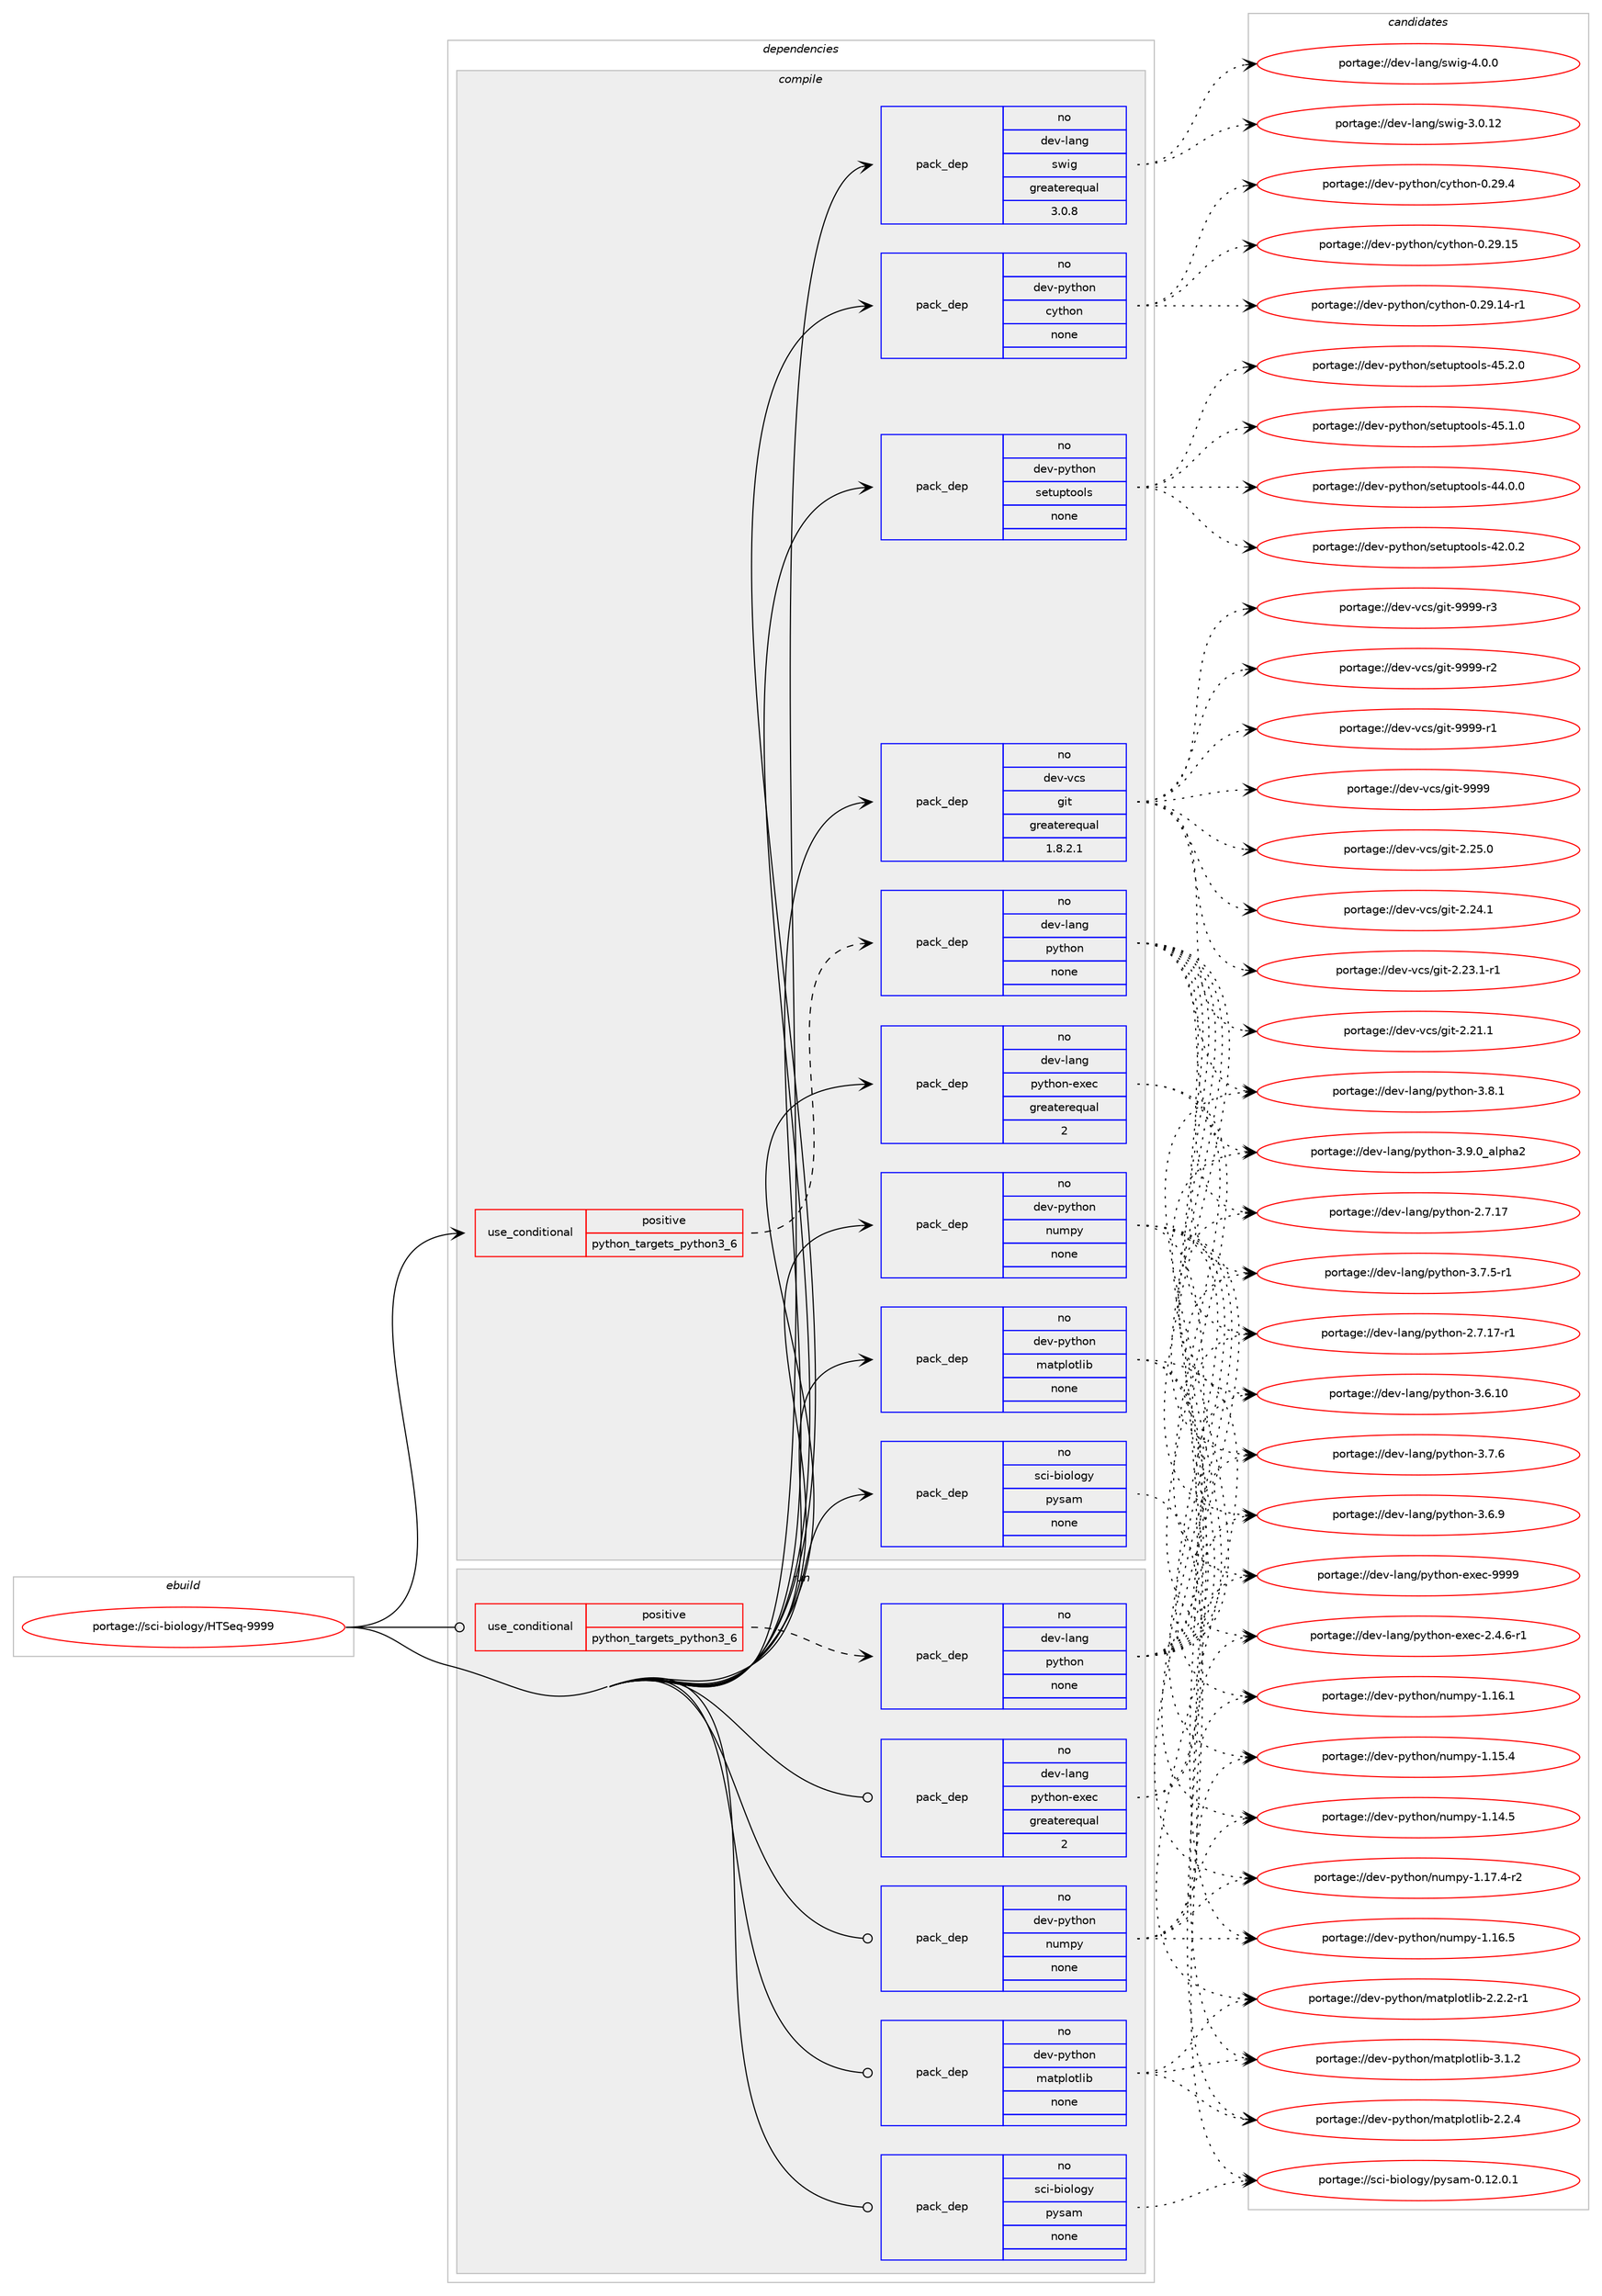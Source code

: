 digraph prolog {

# *************
# Graph options
# *************

newrank=true;
concentrate=true;
compound=true;
graph [rankdir=LR,fontname=Helvetica,fontsize=10,ranksep=1.5];#, ranksep=2.5, nodesep=0.2];
edge  [arrowhead=vee];
node  [fontname=Helvetica,fontsize=10];

# **********
# The ebuild
# **********

subgraph cluster_leftcol {
color=gray;
rank=same;
label=<<i>ebuild</i>>;
id [label="portage://sci-biology/HTSeq-9999", color=red, width=4, href="../sci-biology/HTSeq-9999.svg"];
}

# ****************
# The dependencies
# ****************

subgraph cluster_midcol {
color=gray;
label=<<i>dependencies</i>>;
subgraph cluster_compile {
fillcolor="#eeeeee";
style=filled;
label=<<i>compile</i>>;
subgraph cond20614 {
dependency102226 [label=<<TABLE BORDER="0" CELLBORDER="1" CELLSPACING="0" CELLPADDING="4"><TR><TD ROWSPAN="3" CELLPADDING="10">use_conditional</TD></TR><TR><TD>positive</TD></TR><TR><TD>python_targets_python3_6</TD></TR></TABLE>>, shape=none, color=red];
subgraph pack79842 {
dependency102227 [label=<<TABLE BORDER="0" CELLBORDER="1" CELLSPACING="0" CELLPADDING="4" WIDTH="220"><TR><TD ROWSPAN="6" CELLPADDING="30">pack_dep</TD></TR><TR><TD WIDTH="110">no</TD></TR><TR><TD>dev-lang</TD></TR><TR><TD>python</TD></TR><TR><TD>none</TD></TR><TR><TD></TD></TR></TABLE>>, shape=none, color=blue];
}
dependency102226:e -> dependency102227:w [weight=20,style="dashed",arrowhead="vee"];
}
id:e -> dependency102226:w [weight=20,style="solid",arrowhead="vee"];
subgraph pack79843 {
dependency102228 [label=<<TABLE BORDER="0" CELLBORDER="1" CELLSPACING="0" CELLPADDING="4" WIDTH="220"><TR><TD ROWSPAN="6" CELLPADDING="30">pack_dep</TD></TR><TR><TD WIDTH="110">no</TD></TR><TR><TD>dev-lang</TD></TR><TR><TD>python-exec</TD></TR><TR><TD>greaterequal</TD></TR><TR><TD>2</TD></TR></TABLE>>, shape=none, color=blue];
}
id:e -> dependency102228:w [weight=20,style="solid",arrowhead="vee"];
subgraph pack79844 {
dependency102229 [label=<<TABLE BORDER="0" CELLBORDER="1" CELLSPACING="0" CELLPADDING="4" WIDTH="220"><TR><TD ROWSPAN="6" CELLPADDING="30">pack_dep</TD></TR><TR><TD WIDTH="110">no</TD></TR><TR><TD>dev-lang</TD></TR><TR><TD>swig</TD></TR><TR><TD>greaterequal</TD></TR><TR><TD>3.0.8</TD></TR></TABLE>>, shape=none, color=blue];
}
id:e -> dependency102229:w [weight=20,style="solid",arrowhead="vee"];
subgraph pack79845 {
dependency102230 [label=<<TABLE BORDER="0" CELLBORDER="1" CELLSPACING="0" CELLPADDING="4" WIDTH="220"><TR><TD ROWSPAN="6" CELLPADDING="30">pack_dep</TD></TR><TR><TD WIDTH="110">no</TD></TR><TR><TD>dev-python</TD></TR><TR><TD>cython</TD></TR><TR><TD>none</TD></TR><TR><TD></TD></TR></TABLE>>, shape=none, color=blue];
}
id:e -> dependency102230:w [weight=20,style="solid",arrowhead="vee"];
subgraph pack79846 {
dependency102231 [label=<<TABLE BORDER="0" CELLBORDER="1" CELLSPACING="0" CELLPADDING="4" WIDTH="220"><TR><TD ROWSPAN="6" CELLPADDING="30">pack_dep</TD></TR><TR><TD WIDTH="110">no</TD></TR><TR><TD>dev-python</TD></TR><TR><TD>matplotlib</TD></TR><TR><TD>none</TD></TR><TR><TD></TD></TR></TABLE>>, shape=none, color=blue];
}
id:e -> dependency102231:w [weight=20,style="solid",arrowhead="vee"];
subgraph pack79847 {
dependency102232 [label=<<TABLE BORDER="0" CELLBORDER="1" CELLSPACING="0" CELLPADDING="4" WIDTH="220"><TR><TD ROWSPAN="6" CELLPADDING="30">pack_dep</TD></TR><TR><TD WIDTH="110">no</TD></TR><TR><TD>dev-python</TD></TR><TR><TD>numpy</TD></TR><TR><TD>none</TD></TR><TR><TD></TD></TR></TABLE>>, shape=none, color=blue];
}
id:e -> dependency102232:w [weight=20,style="solid",arrowhead="vee"];
subgraph pack79848 {
dependency102233 [label=<<TABLE BORDER="0" CELLBORDER="1" CELLSPACING="0" CELLPADDING="4" WIDTH="220"><TR><TD ROWSPAN="6" CELLPADDING="30">pack_dep</TD></TR><TR><TD WIDTH="110">no</TD></TR><TR><TD>dev-python</TD></TR><TR><TD>setuptools</TD></TR><TR><TD>none</TD></TR><TR><TD></TD></TR></TABLE>>, shape=none, color=blue];
}
id:e -> dependency102233:w [weight=20,style="solid",arrowhead="vee"];
subgraph pack79849 {
dependency102234 [label=<<TABLE BORDER="0" CELLBORDER="1" CELLSPACING="0" CELLPADDING="4" WIDTH="220"><TR><TD ROWSPAN="6" CELLPADDING="30">pack_dep</TD></TR><TR><TD WIDTH="110">no</TD></TR><TR><TD>dev-vcs</TD></TR><TR><TD>git</TD></TR><TR><TD>greaterequal</TD></TR><TR><TD>1.8.2.1</TD></TR></TABLE>>, shape=none, color=blue];
}
id:e -> dependency102234:w [weight=20,style="solid",arrowhead="vee"];
subgraph pack79850 {
dependency102235 [label=<<TABLE BORDER="0" CELLBORDER="1" CELLSPACING="0" CELLPADDING="4" WIDTH="220"><TR><TD ROWSPAN="6" CELLPADDING="30">pack_dep</TD></TR><TR><TD WIDTH="110">no</TD></TR><TR><TD>sci-biology</TD></TR><TR><TD>pysam</TD></TR><TR><TD>none</TD></TR><TR><TD></TD></TR></TABLE>>, shape=none, color=blue];
}
id:e -> dependency102235:w [weight=20,style="solid",arrowhead="vee"];
}
subgraph cluster_compileandrun {
fillcolor="#eeeeee";
style=filled;
label=<<i>compile and run</i>>;
}
subgraph cluster_run {
fillcolor="#eeeeee";
style=filled;
label=<<i>run</i>>;
subgraph cond20615 {
dependency102236 [label=<<TABLE BORDER="0" CELLBORDER="1" CELLSPACING="0" CELLPADDING="4"><TR><TD ROWSPAN="3" CELLPADDING="10">use_conditional</TD></TR><TR><TD>positive</TD></TR><TR><TD>python_targets_python3_6</TD></TR></TABLE>>, shape=none, color=red];
subgraph pack79851 {
dependency102237 [label=<<TABLE BORDER="0" CELLBORDER="1" CELLSPACING="0" CELLPADDING="4" WIDTH="220"><TR><TD ROWSPAN="6" CELLPADDING="30">pack_dep</TD></TR><TR><TD WIDTH="110">no</TD></TR><TR><TD>dev-lang</TD></TR><TR><TD>python</TD></TR><TR><TD>none</TD></TR><TR><TD></TD></TR></TABLE>>, shape=none, color=blue];
}
dependency102236:e -> dependency102237:w [weight=20,style="dashed",arrowhead="vee"];
}
id:e -> dependency102236:w [weight=20,style="solid",arrowhead="odot"];
subgraph pack79852 {
dependency102238 [label=<<TABLE BORDER="0" CELLBORDER="1" CELLSPACING="0" CELLPADDING="4" WIDTH="220"><TR><TD ROWSPAN="6" CELLPADDING="30">pack_dep</TD></TR><TR><TD WIDTH="110">no</TD></TR><TR><TD>dev-lang</TD></TR><TR><TD>python-exec</TD></TR><TR><TD>greaterequal</TD></TR><TR><TD>2</TD></TR></TABLE>>, shape=none, color=blue];
}
id:e -> dependency102238:w [weight=20,style="solid",arrowhead="odot"];
subgraph pack79853 {
dependency102239 [label=<<TABLE BORDER="0" CELLBORDER="1" CELLSPACING="0" CELLPADDING="4" WIDTH="220"><TR><TD ROWSPAN="6" CELLPADDING="30">pack_dep</TD></TR><TR><TD WIDTH="110">no</TD></TR><TR><TD>dev-python</TD></TR><TR><TD>matplotlib</TD></TR><TR><TD>none</TD></TR><TR><TD></TD></TR></TABLE>>, shape=none, color=blue];
}
id:e -> dependency102239:w [weight=20,style="solid",arrowhead="odot"];
subgraph pack79854 {
dependency102240 [label=<<TABLE BORDER="0" CELLBORDER="1" CELLSPACING="0" CELLPADDING="4" WIDTH="220"><TR><TD ROWSPAN="6" CELLPADDING="30">pack_dep</TD></TR><TR><TD WIDTH="110">no</TD></TR><TR><TD>dev-python</TD></TR><TR><TD>numpy</TD></TR><TR><TD>none</TD></TR><TR><TD></TD></TR></TABLE>>, shape=none, color=blue];
}
id:e -> dependency102240:w [weight=20,style="solid",arrowhead="odot"];
subgraph pack79855 {
dependency102241 [label=<<TABLE BORDER="0" CELLBORDER="1" CELLSPACING="0" CELLPADDING="4" WIDTH="220"><TR><TD ROWSPAN="6" CELLPADDING="30">pack_dep</TD></TR><TR><TD WIDTH="110">no</TD></TR><TR><TD>sci-biology</TD></TR><TR><TD>pysam</TD></TR><TR><TD>none</TD></TR><TR><TD></TD></TR></TABLE>>, shape=none, color=blue];
}
id:e -> dependency102241:w [weight=20,style="solid",arrowhead="odot"];
}
}

# **************
# The candidates
# **************

subgraph cluster_choices {
rank=same;
color=gray;
label=<<i>candidates</i>>;

subgraph choice79842 {
color=black;
nodesep=1;
choice10010111845108971101034711212111610411111045514657464895971081121049750 [label="portage://dev-lang/python-3.9.0_alpha2", color=red, width=4,href="../dev-lang/python-3.9.0_alpha2.svg"];
choice100101118451089711010347112121116104111110455146564649 [label="portage://dev-lang/python-3.8.1", color=red, width=4,href="../dev-lang/python-3.8.1.svg"];
choice100101118451089711010347112121116104111110455146554654 [label="portage://dev-lang/python-3.7.6", color=red, width=4,href="../dev-lang/python-3.7.6.svg"];
choice1001011184510897110103471121211161041111104551465546534511449 [label="portage://dev-lang/python-3.7.5-r1", color=red, width=4,href="../dev-lang/python-3.7.5-r1.svg"];
choice100101118451089711010347112121116104111110455146544657 [label="portage://dev-lang/python-3.6.9", color=red, width=4,href="../dev-lang/python-3.6.9.svg"];
choice10010111845108971101034711212111610411111045514654464948 [label="portage://dev-lang/python-3.6.10", color=red, width=4,href="../dev-lang/python-3.6.10.svg"];
choice100101118451089711010347112121116104111110455046554649554511449 [label="portage://dev-lang/python-2.7.17-r1", color=red, width=4,href="../dev-lang/python-2.7.17-r1.svg"];
choice10010111845108971101034711212111610411111045504655464955 [label="portage://dev-lang/python-2.7.17", color=red, width=4,href="../dev-lang/python-2.7.17.svg"];
dependency102227:e -> choice10010111845108971101034711212111610411111045514657464895971081121049750:w [style=dotted,weight="100"];
dependency102227:e -> choice100101118451089711010347112121116104111110455146564649:w [style=dotted,weight="100"];
dependency102227:e -> choice100101118451089711010347112121116104111110455146554654:w [style=dotted,weight="100"];
dependency102227:e -> choice1001011184510897110103471121211161041111104551465546534511449:w [style=dotted,weight="100"];
dependency102227:e -> choice100101118451089711010347112121116104111110455146544657:w [style=dotted,weight="100"];
dependency102227:e -> choice10010111845108971101034711212111610411111045514654464948:w [style=dotted,weight="100"];
dependency102227:e -> choice100101118451089711010347112121116104111110455046554649554511449:w [style=dotted,weight="100"];
dependency102227:e -> choice10010111845108971101034711212111610411111045504655464955:w [style=dotted,weight="100"];
}
subgraph choice79843 {
color=black;
nodesep=1;
choice10010111845108971101034711212111610411111045101120101994557575757 [label="portage://dev-lang/python-exec-9999", color=red, width=4,href="../dev-lang/python-exec-9999.svg"];
choice10010111845108971101034711212111610411111045101120101994550465246544511449 [label="portage://dev-lang/python-exec-2.4.6-r1", color=red, width=4,href="../dev-lang/python-exec-2.4.6-r1.svg"];
dependency102228:e -> choice10010111845108971101034711212111610411111045101120101994557575757:w [style=dotted,weight="100"];
dependency102228:e -> choice10010111845108971101034711212111610411111045101120101994550465246544511449:w [style=dotted,weight="100"];
}
subgraph choice79844 {
color=black;
nodesep=1;
choice100101118451089711010347115119105103455246484648 [label="portage://dev-lang/swig-4.0.0", color=red, width=4,href="../dev-lang/swig-4.0.0.svg"];
choice10010111845108971101034711511910510345514648464950 [label="portage://dev-lang/swig-3.0.12", color=red, width=4,href="../dev-lang/swig-3.0.12.svg"];
dependency102229:e -> choice100101118451089711010347115119105103455246484648:w [style=dotted,weight="100"];
dependency102229:e -> choice10010111845108971101034711511910510345514648464950:w [style=dotted,weight="100"];
}
subgraph choice79845 {
color=black;
nodesep=1;
choice10010111845112121116104111110479912111610411111045484650574652 [label="portage://dev-python/cython-0.29.4", color=red, width=4,href="../dev-python/cython-0.29.4.svg"];
choice1001011184511212111610411111047991211161041111104548465057464953 [label="portage://dev-python/cython-0.29.15", color=red, width=4,href="../dev-python/cython-0.29.15.svg"];
choice10010111845112121116104111110479912111610411111045484650574649524511449 [label="portage://dev-python/cython-0.29.14-r1", color=red, width=4,href="../dev-python/cython-0.29.14-r1.svg"];
dependency102230:e -> choice10010111845112121116104111110479912111610411111045484650574652:w [style=dotted,weight="100"];
dependency102230:e -> choice1001011184511212111610411111047991211161041111104548465057464953:w [style=dotted,weight="100"];
dependency102230:e -> choice10010111845112121116104111110479912111610411111045484650574649524511449:w [style=dotted,weight="100"];
}
subgraph choice79846 {
color=black;
nodesep=1;
choice10010111845112121116104111110471099711611210811111610810598455146494650 [label="portage://dev-python/matplotlib-3.1.2", color=red, width=4,href="../dev-python/matplotlib-3.1.2.svg"];
choice10010111845112121116104111110471099711611210811111610810598455046504652 [label="portage://dev-python/matplotlib-2.2.4", color=red, width=4,href="../dev-python/matplotlib-2.2.4.svg"];
choice100101118451121211161041111104710997116112108111116108105984550465046504511449 [label="portage://dev-python/matplotlib-2.2.2-r1", color=red, width=4,href="../dev-python/matplotlib-2.2.2-r1.svg"];
dependency102231:e -> choice10010111845112121116104111110471099711611210811111610810598455146494650:w [style=dotted,weight="100"];
dependency102231:e -> choice10010111845112121116104111110471099711611210811111610810598455046504652:w [style=dotted,weight="100"];
dependency102231:e -> choice100101118451121211161041111104710997116112108111116108105984550465046504511449:w [style=dotted,weight="100"];
}
subgraph choice79847 {
color=black;
nodesep=1;
choice1001011184511212111610411111047110117109112121454946495546524511450 [label="portage://dev-python/numpy-1.17.4-r2", color=red, width=4,href="../dev-python/numpy-1.17.4-r2.svg"];
choice100101118451121211161041111104711011710911212145494649544653 [label="portage://dev-python/numpy-1.16.5", color=red, width=4,href="../dev-python/numpy-1.16.5.svg"];
choice100101118451121211161041111104711011710911212145494649544649 [label="portage://dev-python/numpy-1.16.1", color=red, width=4,href="../dev-python/numpy-1.16.1.svg"];
choice100101118451121211161041111104711011710911212145494649534652 [label="portage://dev-python/numpy-1.15.4", color=red, width=4,href="../dev-python/numpy-1.15.4.svg"];
choice100101118451121211161041111104711011710911212145494649524653 [label="portage://dev-python/numpy-1.14.5", color=red, width=4,href="../dev-python/numpy-1.14.5.svg"];
dependency102232:e -> choice1001011184511212111610411111047110117109112121454946495546524511450:w [style=dotted,weight="100"];
dependency102232:e -> choice100101118451121211161041111104711011710911212145494649544653:w [style=dotted,weight="100"];
dependency102232:e -> choice100101118451121211161041111104711011710911212145494649544649:w [style=dotted,weight="100"];
dependency102232:e -> choice100101118451121211161041111104711011710911212145494649534652:w [style=dotted,weight="100"];
dependency102232:e -> choice100101118451121211161041111104711011710911212145494649524653:w [style=dotted,weight="100"];
}
subgraph choice79848 {
color=black;
nodesep=1;
choice100101118451121211161041111104711510111611711211611111110811545525346504648 [label="portage://dev-python/setuptools-45.2.0", color=red, width=4,href="../dev-python/setuptools-45.2.0.svg"];
choice100101118451121211161041111104711510111611711211611111110811545525346494648 [label="portage://dev-python/setuptools-45.1.0", color=red, width=4,href="../dev-python/setuptools-45.1.0.svg"];
choice100101118451121211161041111104711510111611711211611111110811545525246484648 [label="portage://dev-python/setuptools-44.0.0", color=red, width=4,href="../dev-python/setuptools-44.0.0.svg"];
choice100101118451121211161041111104711510111611711211611111110811545525046484650 [label="portage://dev-python/setuptools-42.0.2", color=red, width=4,href="../dev-python/setuptools-42.0.2.svg"];
dependency102233:e -> choice100101118451121211161041111104711510111611711211611111110811545525346504648:w [style=dotted,weight="100"];
dependency102233:e -> choice100101118451121211161041111104711510111611711211611111110811545525346494648:w [style=dotted,weight="100"];
dependency102233:e -> choice100101118451121211161041111104711510111611711211611111110811545525246484648:w [style=dotted,weight="100"];
dependency102233:e -> choice100101118451121211161041111104711510111611711211611111110811545525046484650:w [style=dotted,weight="100"];
}
subgraph choice79849 {
color=black;
nodesep=1;
choice10010111845118991154710310511645575757574511451 [label="portage://dev-vcs/git-9999-r3", color=red, width=4,href="../dev-vcs/git-9999-r3.svg"];
choice10010111845118991154710310511645575757574511450 [label="portage://dev-vcs/git-9999-r2", color=red, width=4,href="../dev-vcs/git-9999-r2.svg"];
choice10010111845118991154710310511645575757574511449 [label="portage://dev-vcs/git-9999-r1", color=red, width=4,href="../dev-vcs/git-9999-r1.svg"];
choice1001011184511899115471031051164557575757 [label="portage://dev-vcs/git-9999", color=red, width=4,href="../dev-vcs/git-9999.svg"];
choice10010111845118991154710310511645504650534648 [label="portage://dev-vcs/git-2.25.0", color=red, width=4,href="../dev-vcs/git-2.25.0.svg"];
choice10010111845118991154710310511645504650524649 [label="portage://dev-vcs/git-2.24.1", color=red, width=4,href="../dev-vcs/git-2.24.1.svg"];
choice100101118451189911547103105116455046505146494511449 [label="portage://dev-vcs/git-2.23.1-r1", color=red, width=4,href="../dev-vcs/git-2.23.1-r1.svg"];
choice10010111845118991154710310511645504650494649 [label="portage://dev-vcs/git-2.21.1", color=red, width=4,href="../dev-vcs/git-2.21.1.svg"];
dependency102234:e -> choice10010111845118991154710310511645575757574511451:w [style=dotted,weight="100"];
dependency102234:e -> choice10010111845118991154710310511645575757574511450:w [style=dotted,weight="100"];
dependency102234:e -> choice10010111845118991154710310511645575757574511449:w [style=dotted,weight="100"];
dependency102234:e -> choice1001011184511899115471031051164557575757:w [style=dotted,weight="100"];
dependency102234:e -> choice10010111845118991154710310511645504650534648:w [style=dotted,weight="100"];
dependency102234:e -> choice10010111845118991154710310511645504650524649:w [style=dotted,weight="100"];
dependency102234:e -> choice100101118451189911547103105116455046505146494511449:w [style=dotted,weight="100"];
dependency102234:e -> choice10010111845118991154710310511645504650494649:w [style=dotted,weight="100"];
}
subgraph choice79850 {
color=black;
nodesep=1;
choice1159910545981051111081111031214711212111597109454846495046484649 [label="portage://sci-biology/pysam-0.12.0.1", color=red, width=4,href="../sci-biology/pysam-0.12.0.1.svg"];
dependency102235:e -> choice1159910545981051111081111031214711212111597109454846495046484649:w [style=dotted,weight="100"];
}
subgraph choice79851 {
color=black;
nodesep=1;
choice10010111845108971101034711212111610411111045514657464895971081121049750 [label="portage://dev-lang/python-3.9.0_alpha2", color=red, width=4,href="../dev-lang/python-3.9.0_alpha2.svg"];
choice100101118451089711010347112121116104111110455146564649 [label="portage://dev-lang/python-3.8.1", color=red, width=4,href="../dev-lang/python-3.8.1.svg"];
choice100101118451089711010347112121116104111110455146554654 [label="portage://dev-lang/python-3.7.6", color=red, width=4,href="../dev-lang/python-3.7.6.svg"];
choice1001011184510897110103471121211161041111104551465546534511449 [label="portage://dev-lang/python-3.7.5-r1", color=red, width=4,href="../dev-lang/python-3.7.5-r1.svg"];
choice100101118451089711010347112121116104111110455146544657 [label="portage://dev-lang/python-3.6.9", color=red, width=4,href="../dev-lang/python-3.6.9.svg"];
choice10010111845108971101034711212111610411111045514654464948 [label="portage://dev-lang/python-3.6.10", color=red, width=4,href="../dev-lang/python-3.6.10.svg"];
choice100101118451089711010347112121116104111110455046554649554511449 [label="portage://dev-lang/python-2.7.17-r1", color=red, width=4,href="../dev-lang/python-2.7.17-r1.svg"];
choice10010111845108971101034711212111610411111045504655464955 [label="portage://dev-lang/python-2.7.17", color=red, width=4,href="../dev-lang/python-2.7.17.svg"];
dependency102237:e -> choice10010111845108971101034711212111610411111045514657464895971081121049750:w [style=dotted,weight="100"];
dependency102237:e -> choice100101118451089711010347112121116104111110455146564649:w [style=dotted,weight="100"];
dependency102237:e -> choice100101118451089711010347112121116104111110455146554654:w [style=dotted,weight="100"];
dependency102237:e -> choice1001011184510897110103471121211161041111104551465546534511449:w [style=dotted,weight="100"];
dependency102237:e -> choice100101118451089711010347112121116104111110455146544657:w [style=dotted,weight="100"];
dependency102237:e -> choice10010111845108971101034711212111610411111045514654464948:w [style=dotted,weight="100"];
dependency102237:e -> choice100101118451089711010347112121116104111110455046554649554511449:w [style=dotted,weight="100"];
dependency102237:e -> choice10010111845108971101034711212111610411111045504655464955:w [style=dotted,weight="100"];
}
subgraph choice79852 {
color=black;
nodesep=1;
choice10010111845108971101034711212111610411111045101120101994557575757 [label="portage://dev-lang/python-exec-9999", color=red, width=4,href="../dev-lang/python-exec-9999.svg"];
choice10010111845108971101034711212111610411111045101120101994550465246544511449 [label="portage://dev-lang/python-exec-2.4.6-r1", color=red, width=4,href="../dev-lang/python-exec-2.4.6-r1.svg"];
dependency102238:e -> choice10010111845108971101034711212111610411111045101120101994557575757:w [style=dotted,weight="100"];
dependency102238:e -> choice10010111845108971101034711212111610411111045101120101994550465246544511449:w [style=dotted,weight="100"];
}
subgraph choice79853 {
color=black;
nodesep=1;
choice10010111845112121116104111110471099711611210811111610810598455146494650 [label="portage://dev-python/matplotlib-3.1.2", color=red, width=4,href="../dev-python/matplotlib-3.1.2.svg"];
choice10010111845112121116104111110471099711611210811111610810598455046504652 [label="portage://dev-python/matplotlib-2.2.4", color=red, width=4,href="../dev-python/matplotlib-2.2.4.svg"];
choice100101118451121211161041111104710997116112108111116108105984550465046504511449 [label="portage://dev-python/matplotlib-2.2.2-r1", color=red, width=4,href="../dev-python/matplotlib-2.2.2-r1.svg"];
dependency102239:e -> choice10010111845112121116104111110471099711611210811111610810598455146494650:w [style=dotted,weight="100"];
dependency102239:e -> choice10010111845112121116104111110471099711611210811111610810598455046504652:w [style=dotted,weight="100"];
dependency102239:e -> choice100101118451121211161041111104710997116112108111116108105984550465046504511449:w [style=dotted,weight="100"];
}
subgraph choice79854 {
color=black;
nodesep=1;
choice1001011184511212111610411111047110117109112121454946495546524511450 [label="portage://dev-python/numpy-1.17.4-r2", color=red, width=4,href="../dev-python/numpy-1.17.4-r2.svg"];
choice100101118451121211161041111104711011710911212145494649544653 [label="portage://dev-python/numpy-1.16.5", color=red, width=4,href="../dev-python/numpy-1.16.5.svg"];
choice100101118451121211161041111104711011710911212145494649544649 [label="portage://dev-python/numpy-1.16.1", color=red, width=4,href="../dev-python/numpy-1.16.1.svg"];
choice100101118451121211161041111104711011710911212145494649534652 [label="portage://dev-python/numpy-1.15.4", color=red, width=4,href="../dev-python/numpy-1.15.4.svg"];
choice100101118451121211161041111104711011710911212145494649524653 [label="portage://dev-python/numpy-1.14.5", color=red, width=4,href="../dev-python/numpy-1.14.5.svg"];
dependency102240:e -> choice1001011184511212111610411111047110117109112121454946495546524511450:w [style=dotted,weight="100"];
dependency102240:e -> choice100101118451121211161041111104711011710911212145494649544653:w [style=dotted,weight="100"];
dependency102240:e -> choice100101118451121211161041111104711011710911212145494649544649:w [style=dotted,weight="100"];
dependency102240:e -> choice100101118451121211161041111104711011710911212145494649534652:w [style=dotted,weight="100"];
dependency102240:e -> choice100101118451121211161041111104711011710911212145494649524653:w [style=dotted,weight="100"];
}
subgraph choice79855 {
color=black;
nodesep=1;
choice1159910545981051111081111031214711212111597109454846495046484649 [label="portage://sci-biology/pysam-0.12.0.1", color=red, width=4,href="../sci-biology/pysam-0.12.0.1.svg"];
dependency102241:e -> choice1159910545981051111081111031214711212111597109454846495046484649:w [style=dotted,weight="100"];
}
}

}
